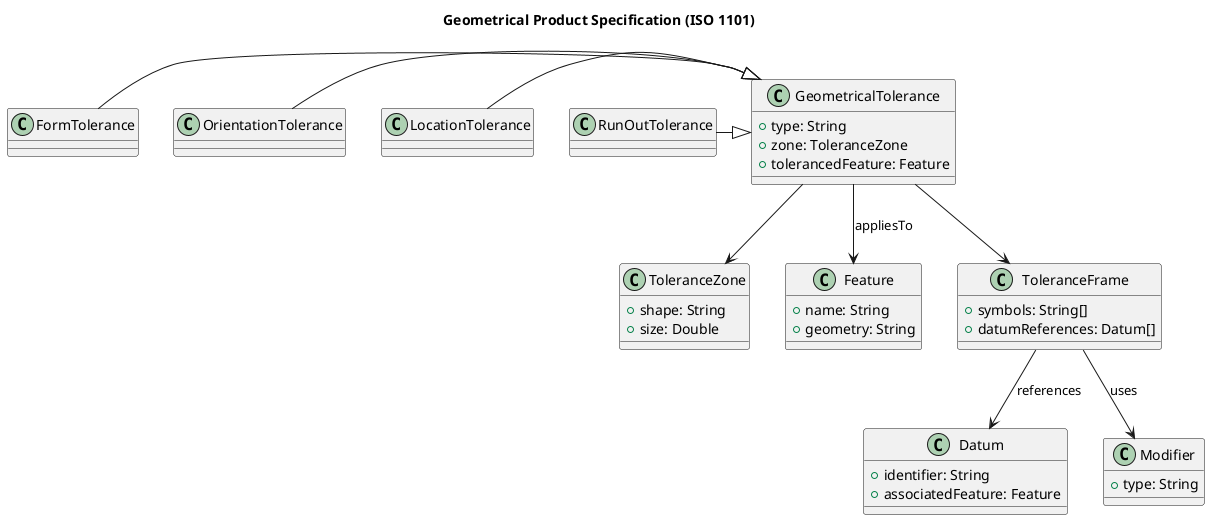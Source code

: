@startuml Domain
title Geometrical Product Specification (ISO 1101)

class GeometricalTolerance {
  +type: String
  +zone: ToleranceZone
  +tolerancedFeature: Feature
}

class ToleranceZone {
  +shape: String
  +size: Double
}

class Feature {
  +name: String
  +geometry: String
}

class Datum {
  +identifier: String
  +associatedFeature: Feature
}

class ToleranceFrame {
  +symbols: String[]
  +datumReferences: Datum[]
}

class Modifier {
  +type: String
}

GeometricalTolerance --> ToleranceZone
GeometricalTolerance --> Feature : appliesTo
GeometricalTolerance --> ToleranceFrame
ToleranceFrame --> Datum : references
ToleranceFrame --> Modifier : uses

class FormTolerance
class OrientationTolerance
class LocationTolerance
class RunOutTolerance

FormTolerance -|> GeometricalTolerance
OrientationTolerance -|> GeometricalTolerance
LocationTolerance -|> GeometricalTolerance
RunOutTolerance -|> GeometricalTolerance

@enduml
